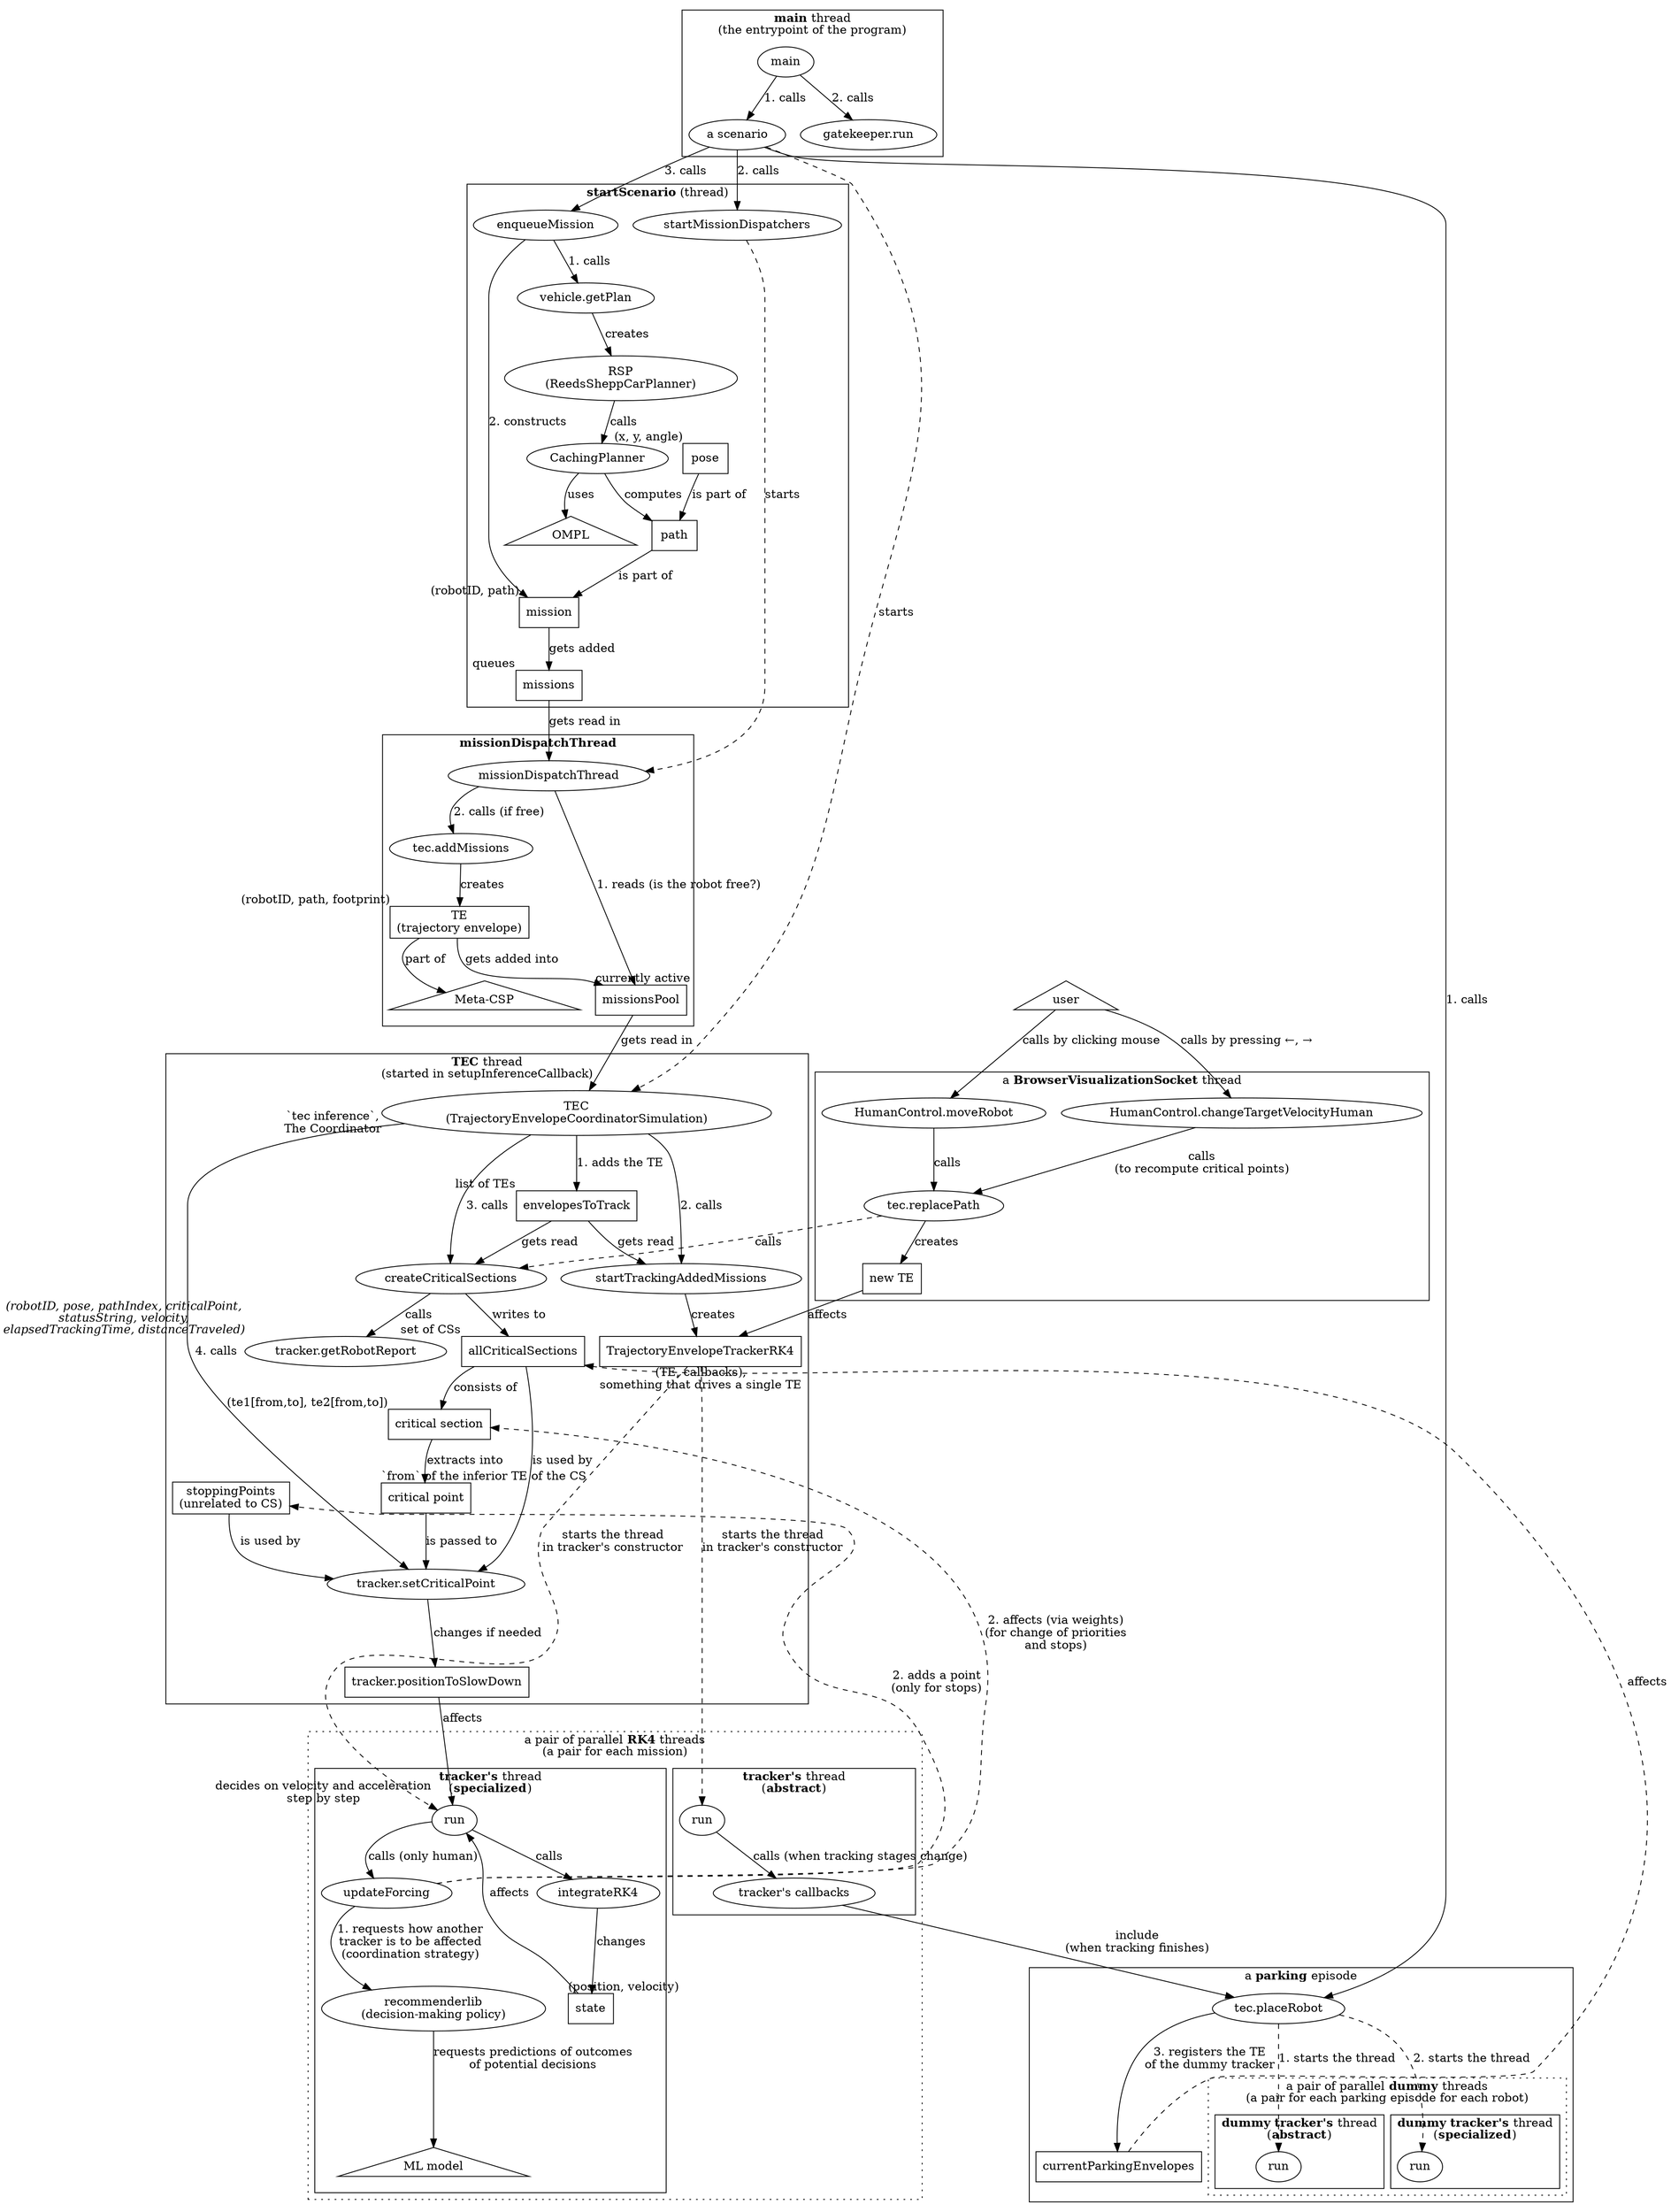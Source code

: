 digraph {
    // Data:
    missions [shape=rect, xlabel="queues"]
    mission [shape=rect, xlabel="(robotID, path)"]
    missionsPool [shape=rect, xlabel="currently active"]
    path [shape=rect]
    pose [shape=rect, xlabel="(x, y, angle)"]
    envelopesToTrack [shape=rect, xlabel="list of TEs"]
    TE [shape=rect, label="TE\n(trajectory envelope)", xlabel="(robotID, path, footprint)"]
    "new TE" [shape=rect]
    "Meta-CSP" [shape=triangle]
    OMPL [shape=triangle]
    "ML model" [shape=triangle]
    user [shape=triangle]
    TEC [label="TEC\n(TrajectoryEnvelopeCoordinatorSimulation)", xlabel="`tec inference`,\nThe Coordinator"]
    allCriticalSections [shape=rect, xlabel="set of CSs"]
    stoppingPoints [shape=rect, label="stoppingPoints\n(unrelated to CS)"]
    "critical section" [shape=rect, xlabel="(te1[from,to], te2[from,to])"]
    "critical point" [shape=rect, xlabel="`from` of the inferior TE of the CS"]
    TrajectoryEnvelopeTrackerRK4 [shape=rect, xlabel="(TE, callbacks),\nsomething that drives a single TE"]
    "tracker.run" [xlabel="decides on velocity and acceleration\nstep by step"]
    state [shape=rect, xlabel="(position, velocity)"]
    "tracker.positionToSlowDown" [shape=rect]
    currentParkingEnvelopes [shape=rect]
    RSP [label="RSP\n(ReedsSheppCarPlanner)"]

    subgraph cluster_main {
        label=<<b>main</b> thread<br/>(the entrypoint of the program)>

        "main" -> "a scenario" [label="1. calls"]
        "main" -> "gatekeeper.run" [label="2. calls"]
    }

    subgraph cluster_startScenario {
        label=<<b>startScenario</b> (thread)>

        "a scenario" -> startMissionDispatchers [label="2. calls"]
        "a scenario" -> enqueueMission [label="3. calls"]
        enqueueMission -> "vehicle.getPlan" [label="1. calls"]
        "vehicle.getPlan" -> RSP [label="creates"]
        RSP -> CachingPlanner [label="calls"]
        CachingPlanner -> path [label="computes"]
        CachingPlanner -> OMPL [label="uses"]
        path -> mission [label="is part of"]
        pose -> path [label="is part of"]
        enqueueMission -> mission [label="2. constructs"]
        mission -> missions [label="gets added"]
    }

    subgraph cluster_missionDispatchThread {
        label=<<b>missionDispatchThread</b>>

        missions -> missionDispatchThread [label="gets read in"]
        startMissionDispatchers -> missionDispatchThread [label="starts", style=dashed]
        missionDispatchThread -> "missionsPool" [label="1. reads (is the robot free?)"]
        missionDispatchThread -> "tec.addMissions" [label="2. calls (if free)"]
        "tec.addMissions" -> TE [label="creates"]
        TE -> missionsPool [label="gets added into"]
        TE -> "Meta-CSP" [label="part of"]
    }

    subgraph cluster_TEC {
        label=<<b>TEC</b> thread<br/>(started in setupInferenceCallback)>

        "tracker.getRobotReport" [xlabel=<<i>(robotID, pose, pathIndex, criticalPoint,<br/>statusString, velocity,<br/>elapsedTrackingTime, distanceTraveled)</i>>]

        "a scenario" -> TEC [label="starts", constraint=false, style=dashed]
        missionsPool -> TEC [label="gets read in"]
        TEC -> envelopesToTrack [label="1. adds the TE"]
        TEC -> startTrackingAddedMissions [label="2. calls"]
        TEC -> createCriticalSections [label="3. calls"]
        TEC -> "tracker.setCriticalPoint" [label="4. calls"]
        envelopesToTrack -> createCriticalSections [label="gets read"]
        envelopesToTrack -> startTrackingAddedMissions [label="gets read"]

        createCriticalSections -> allCriticalSections [label="writes to"]
        startTrackingAddedMissions -> TrajectoryEnvelopeTrackerRK4 [label="creates"]

        createCriticalSections -> "tracker.getRobotReport" [label="calls"]
        allCriticalSections -> "tracker.setCriticalPoint" [label="is used by"]
        stoppingPoints -> "tracker.setCriticalPoint" [label="is used by"]
        allCriticalSections -> "critical section" [label="consists of"]
        "critical section" -> "critical point" [label="extracts into"]
        "critical point" -> "tracker.setCriticalPoint" [label="is passed to"]
        "tracker.setCriticalPoint" -> "tracker.positionToSlowDown" [label="changes if needed"]
    }

    subgraph cluster_tracker_threads {
        label=<a pair of parallel <b>RK4</b> threads<br/>(a pair for each mission)>
        graph [style=dotted]

        subgraph cluster_tracker_RK4 {
            label=<<b>tracker's</b> thread<br/>(<b>specialized</b>)>
            graph [style=solid]

            "tracker.run" [label="run"]
            TrajectoryEnvelopeTrackerRK4 -> "tracker.run" [label="starts the thread\nin tracker's constructor", constraint=false, style=dashed]
            state -> "tracker.run" [label="affects"]
            "tracker.positionToSlowDown" -> "tracker.run" [label="affects"]
            "tracker.run" -> integrateRK4 [label="calls"]
            "tracker.run" -> "updateForcing" [label="calls (only human)"]
            "updateForcing" -> "recommenderlib" [label="1. requests how another\ntracker is to be affected\n(coordination strategy)"]
            "recommenderlib" [label="recommenderlib\n(decision-making policy)"]
            "recommenderlib" -> "ML model" [label="requests predictions of outcomes\nof potential decisions"]
            "updateForcing" -> "critical section" [label="2. affects (via weights)\n(for change of priorities\nand stops)", constraint=false, style=dashed]
            "updateForcing" -> "stoppingPoints" [label="2. adds a point\n(only for stops)", constraint=false, style=dashed]
            integrateRK4 -> state [label="changes"]
        }

        subgraph cluster_tracker_abstract {
        label=<<b>tracker's</b> thread<br/>(<b>abstract</b>)>
            graph [style=solid]

            "(abstract) tracker.run" [label="run"]
            TrajectoryEnvelopeTrackerRK4 -> "(abstract) tracker.run" [label="starts the thread\nin tracker's constructor", style=dashed]
            "(abstract) tracker.run" -> "tracker's callbacks" [label="calls (when tracking stages change)"]
        }
    }

    subgraph cluster_parking {
        label=<a <b>parking</b> episode>

        "a scenario" -> "tec.placeRobot" [label="1. calls"]
        "tracker's callbacks" -> "tec.placeRobot" [label="include\n(when tracking finishes)"]

        "tec.placeRobot" -> "(dummy, abstract) tracker.run" [label="1. starts the thread", style=dashed]
        "tec.placeRobot" -> "(dummy) tracker.run" [label="2. starts the thread", style=dashed]

        "tec.placeRobot" -> currentParkingEnvelopes [label="3. registers the TE\nof the dummy tracker"]
        currentParkingEnvelopes -> allCriticalSections [label="affects", constraint=false, style=dashed]

        subgraph cluster_tracker_dummy_threads {
            label=<a pair of parallel <b>dummy</b> threads<br/>(a pair for each parking episode for each robot)>
            graph [style=dotted]

            subgraph cluster_tracker_dummy_RK4 {
                label=<<b>dummy tracker's</b> thread<br/>(<b>specialized</b>)>
                graph [style=solid]

                "(dummy) tracker.run" [label="run"]
            }

            subgraph cluster_tracker_dummy_abstract {
                label=<<b>dummy tracker's</b> thread<br/>(<b>abstract</b>)>
                graph [style=solid]

                "(dummy, abstract) tracker.run" [label="run"]
            }
        }
    }

    user -> "HumanControl.moveRobot" [label="calls by clicking mouse"]
    user -> "HumanControl.changeTargetVelocityHuman" [label="calls by pressing ←, →"]

    subgraph cluster_visualization {
        label=<a <b>BrowserVisualizationSocket</b> thread>

        "HumanControl.moveRobot" -> "tec.replacePath" [label="calls"]
        "HumanControl.changeTargetVelocityHuman"  -> "tec.replacePath" [label="calls\n(to recompute critical points)"]
        "tec.replacePath" -> "new TE" [label="creates"]
        "tec.replacePath" -> createCriticalSections [label="calls", constraint=false, style=dashed]
        "new TE" -> TrajectoryEnvelopeTrackerRK4 [label="affects"]
    }
}

/*
gates = {LinkedBlockingQueue@4190}    size = 12

Common:
7 = {Gate@4201} "Gate[missionDispatchThread's sleep(500)]" -- передаёт миссии от сценария координатору
5 = {Gate@4199} "Gate[TrajectoryEnvelopeCoordinator inference's sleep(500)]" -- координатор
6 = {Gate@4200} "Gate[Visualization update thread's sleep(30)]" -- визуализация (передача данных в браузер)
8 = {Gate@4202} "Gate[forcing thread's sleep(100)]" -- конкретно в GridTest

Robot 0:
4 = {Gate@4198} "Gate[Abstract tracker Robot0's sleep(100)]" -- отслеживание этапов
3 = {Gate@4197} "Gate[RK4 tracker Robot0's sleep(100)]" -- собственно изменение этапов
    or Gate[Parking tracker Robot0's initial] -- Dummy

Robot 1:
2 = {Gate@4196} "Gate[Abstract tracker Robot1's sleep(100)]"
1 = {Gate@4195} "Gate[RK4 tracker Robot1's sleep(100)]"

Robot 2:
0 = {Gate@4194} "Gate[Abstract tracker Robot2's sleep(100)]"
11 = {Gate@4205} "Gate[RK4 tracker Robot2's sleep(100)]"

Robot 3:
10 = {Gate@4204} "Gate[Abstract tracker Robot3's sleep(100)]"
9 = {Gate@4203} "Gate[RK4 tracker Robot3's sleep(100)]"


RobotReport(te.getRobotID(), pose, currentPathIndex, state.getVelocity(), state.getPosition(), this.criticalPoint);
*/
